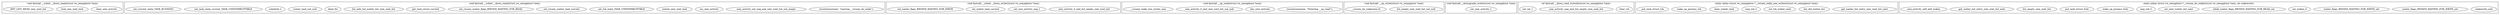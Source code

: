 digraph rwsem_spinlock_c{
		subgraph cluster_init_rwsem{
				label="void fastcall __sched __down_read(struct rw_semaphore *sem)";
				clear_sem_activity[label="clear_sem_activity"];
				lock_sem_wait_lock[label="lock_sem_wait_lock"];
				INIT_LIST_HEAD_sem_wait_list[label="INIT_LIST_HEAD_sem_wait_list"];
		}

		subgraph cluster___down_read{
				label="void fastcall __sched __down_read(struct rw_semaphore *sem)";
				rwsemtrace[label="rwsemtrace(sem, \"Entering __down_read\");"];
				lock_sem_wait_lock[label="lock_sem_wait_lock"];
				sem_activity_not_neg_and_sem_wait_list_not_empty[label="sem_activity_not_neg_and_sem_wait_list_not_empty"];
				inc_sem_activity[label="inc_sem_activity"];
				unlock_sem_wait_lock[label="unlock_sem_wait_lock"];
				set_tsk_state_TASK_UNINTERRUPTIBLE[label="set_tsk_state_TASK_UNINTERRUPTIBLE"];
				set_rwsem_waiter_task_current[label="set_rwsem_waiter_task_current"];
				set_rwsem_waiter_flags_RWSEM_WAITING_FOR_READ[label="set_rwsem_waiter_flags_RWSEM_WAITING_FOR_READ"];
				get_task_struct_current[label="get_task_struct_current"];
				list_add_tail_waiter_list_sem_wait_list[label="list_add_tail_waiter_list_sem_wait_list"];
				unlock_sem_wait_lock[label="unlock_sem_wait_lock"];
				dead_for[label="dead_for"];
				waiter_task_not_null[label="waiter_task_not_null"];
				schedule[label="schedule ()"];
				set_task_state_current_TASK_UNINTERRUPTIBLE[label="set_task_state_current_TASK_UNINTERRUPTIBLE"];
				set_current_state_TASK_RUNNING[label="set_current_state_TASK_RUNNING"];
				rwsemtrace[label="rwsemtrace(sem, \"Leaving __down_read\");"];
		}

		
		subgraph cluster___down_write{
				label="void fastcall __sched __down_write(struct rw_semaphore *sem)";

				rwsemtrace[label="rwsemtrace(sem, \"Entering __down_write\");"];
				lock_sem_wait_lock[label="lock_sem_wait_lock"];
				sem_activity_0_and_list_empty_sem_wait_list[label="sem_activity_0_and_list_empty_sem_wait_list"];
				set_sem_activity_neg_1[label="set_sem_activity_neg_1"];
				unlock_sem_wait_lock[label="unlock_sem_wait_lock"];
				set_task_state_current_TASK_UNINTERRUPTIBLE[label="set_task_state_current_TASK_UNINTERRUPTIBLE"];
				set_waiter_task_current[label="set_waiter_task_current"];
				set_waiter_flags_RWSEM_WAITING_FOR_WRITE[label="set_waiter_flags_RWSEM_WAITING_FOR_WRITE"];
				get_task_struct_current[label="get_task_struct_current"];
				list_add_tail_waiter_list_sem_wait_list[label="list_add_tail_waiter_list_sem_wait_list"];
				unlock_sem_wait_lock[label="unlock_sem_wait_lock"];
				dead_for[label="dead_for"];
				waiter_task_not_null[label="waiter_task_not_null"];
				schedule[label="schedule ()"];
				set_task_state_current_TASK_UNINTERRUPTIBLE[label="set_task_state_current_TASK_UNINTERRUPTIBLE"];
				set_current_state_TASK_RUNNING[label="set_current_state_TASK_RUNNING"];
				rwsemtrace[label="rwsemtrace(sem, \"Leaving __down_write\");"];
		}

		subgraph cluster___up_read{
				label="void fastcall __up_read(struct rw_semaphore *sem)";
				rwsemtrace___up_read[label="rwsemtrace(sem, \"Entering __up_read\");"];
				lock_sem_wait_lock[label="lock_sem_wait_lock"];
				dec_sem_activity[label="dec_sem_activety"];
				sem_activity_0_and_sem_wait_list_not_null[label="sem_activity_0_and_sem_wait_list_not_null"];
				__rwsem_wake_one_writer_sem[label="__rwsem_wake_one_writer_sem"];
				unlock_sem_wait_lock[label="unlock_sem_wait_lock"];
				rwsemtrace[label="rwsemtrace(sem, \"Leaving __up_read\");"];
		}

		subgraph cluster___up_write{
				label="void fastcall __up_write(struct rw_semaphore *sem)";
				rwsemtrace[label="rwsemtrace(sem, \"Entering __up_write\");"];
				lock_sem_wait_lock[label="lock_sem_wait_lock"];
				clear_sem_activity[label="clear_sem_activity"];
				list_empty_sem_wait_list_not_null[label="list_empty_sem_wait_list_not_null"];
				__rwsem_do_wake[label="__rwsem_do_wake(sem, 1);"];
				unlock_sem_wait_lock[label="unlock_sem_wait_lock"];
				rwsemtrace[label="rwsemtrace(sem, \"Leaving __up_write\");"];
		}

		subgraph cluster___downgrade_write{
				label="void fastcall __downgrade_write(struct rw_semaphore *sem)";
				rwsemtrace[label="rwsemtrace(sem, \"Entering __downgrade_write\");"];
				lock_sem_wait_lock[label="lock_sem_wait_lock"];
				set_sem_activity_1[label="set_sem_activity_1"];
				list_empty_sem_wait_list_not_null[label="list_empty_sem_wait_list_not_null"];
				__rwsem_do_wake[label="__rwsem_do_wake(sem,0)"];
				unlock_sem_wait_lock[label="unlock_sem_wait_lock"];
				rwsemtrace[label="rwsemtrace(sem, \"Leaving __downgrade_write\");"];
		}

		subgraph cluster___down_read_trylock{
				label="int fastcall __down_read_trylock(struct rw_semaphore *sem)";
				clear_ret[label="clear_ret"];
				rwsemtrace[label="rwsemtrace(sem, \"Entering __down_read_trylock\");"];
				lock_sem_wait_lock[label="lock_sem_wait_lock"];
				sem_activity_neg_and_list_empty_sem_wait_list[label="sem_activity_neg_and_list_empty_sem_wait_list"];
				inc_sem_activity[label="inc_sem_activity"];
				set_ret_1[label="set_ret_1"];
				rwsemtrace[label="rwsemtrace(sem, \"Leaving __down_read_trylock\");"];
		}

		subgraph cluster___down_write_trylock{
				label="int fastcall __down_write_trylock(struct rw_semaphore *sem)";
				clear_ret[label="clear_ret"];
				rwsemtrace[label="rwsemtrace(sem, \"Entering __down_write_trylock\");"];
				lock_sem_wait_lock[label="lock_sem_wait_lock"];
				sem_activity_0_and_list_empty_sem_wait_list[label="sem_activity_0_and_list_empty_sem_wait_list"];
				set_sem_activity_neg_1[label="set_sem_activity_neg_1"];
				set_ret_1[label="set_ret_1"];
				unlock_sem_wait_lock[label="unlock_sem_wait_lock"];
				rwsemtrace[label="rwsemtrace(sem, \"Leaving __down_write_trylock\");"];				
		}

		subgraph cluster___rwsem_wake_one_writer{
				label="static inline struct rw_semaphore *__rwsem_wake_one_writer(struct rw_semaphore *sem)";
				set_sem_activity_neg_1[label="set_sem_activity_neg_1"];
				get_waiter_list_entry_sem_wait_list_next_list[label="get_waiter_list_entry_sem_wait_list_next"];
				list_del_waiter_list[label="list_del_waiter_list"];
				set_tsk_waiter_task[label="set_tsk_waiter_task"];
				smp_mb[label="smp_mb ()"];
				clear_waiter_task[label="clear_waiter_task"];
				wake_up_process_tsk[label="wake_up_process(tsk);"];
				put_task_struct_tsk[label="put_task_struct_tsk"];
		}

		subgraph cluster___rwsem_do_wake{
				label="static inline struct rw_semaphore *__rwsem_do_wake(struct rw_semaphore *sem, int wakewrite)";
				rwsemtrace[label="rwsemtrace(sem, \"Entering __rwsem_do_wake\");"];
				get_waiter_list_entry_sem_wait_list_next_list[label="get_waiter_list_entry_sem_wait_list_next"];
				wakewrite_null[label="wakewrite_null"];
				waiter_flags_RWSEM_WAITING_FOR_WRITE_set[label="waiter_flags_RWSEM_WAITING_FOR_WRITE_set"];
				waiter_flags_RWSEM_WAITING_FOR_WRITE_set_1[label="waiter_flags_RWSEM_WAITING_FOR_WRITE_set"];
				set_sem_activity_neg_1[label="set_sem_activity_neg_1"];
				list_del_waiter_list[label="list_del_waiter_list"];
				set_tsk_waiter_task[label="set_tsk_waiter_task"];
				smp_mb[label="smp_mb ()"];
				clear_waiter_task[label="clear_waiter_task"];
				wake_up_process_tsk[label="wake_up_process_tsk"];
				put_task_struct_tsk[label="put_task_struct_tsk"];
				set_woken_0[label="set_woken_0"];
				while_waiter_flags_RWSEM_WAITING_FOR_READ_set[label="while_waiter_flags_RWSEM_WAITING_FOR_READ_set"];
				set_next_waiter_list_next[label="set_next_waiter_list_next"];
				list_del_waiter_list[label="list_del_waiter_list"];
				set_tsk_waiter_task[label="set_tsk_waiter_task"];
				smp_mb_1[label="smp_mb ()"];
				clear_waiter_task[label="clear_waiter_task"];
				wake_up_process[label="wake_up_process (tsk)"];
				put_task_struct[label="put_task_struct (tsk)"];
				list_empty_sem_wait_list[label="list_empty_sem_wait_list"];
				get_waiter_list_entry_sem_wait_list_next_list_1[label="get_waiter_list_entry_sem_wait_list_next"];
				sem_activity_self_add_woken[label="sem_activity_self_add_woken"];
				rwsemtrace[label="rwsemtrace(sem, \"Leaving __rwsem_do_wake\");"]
		}

}
